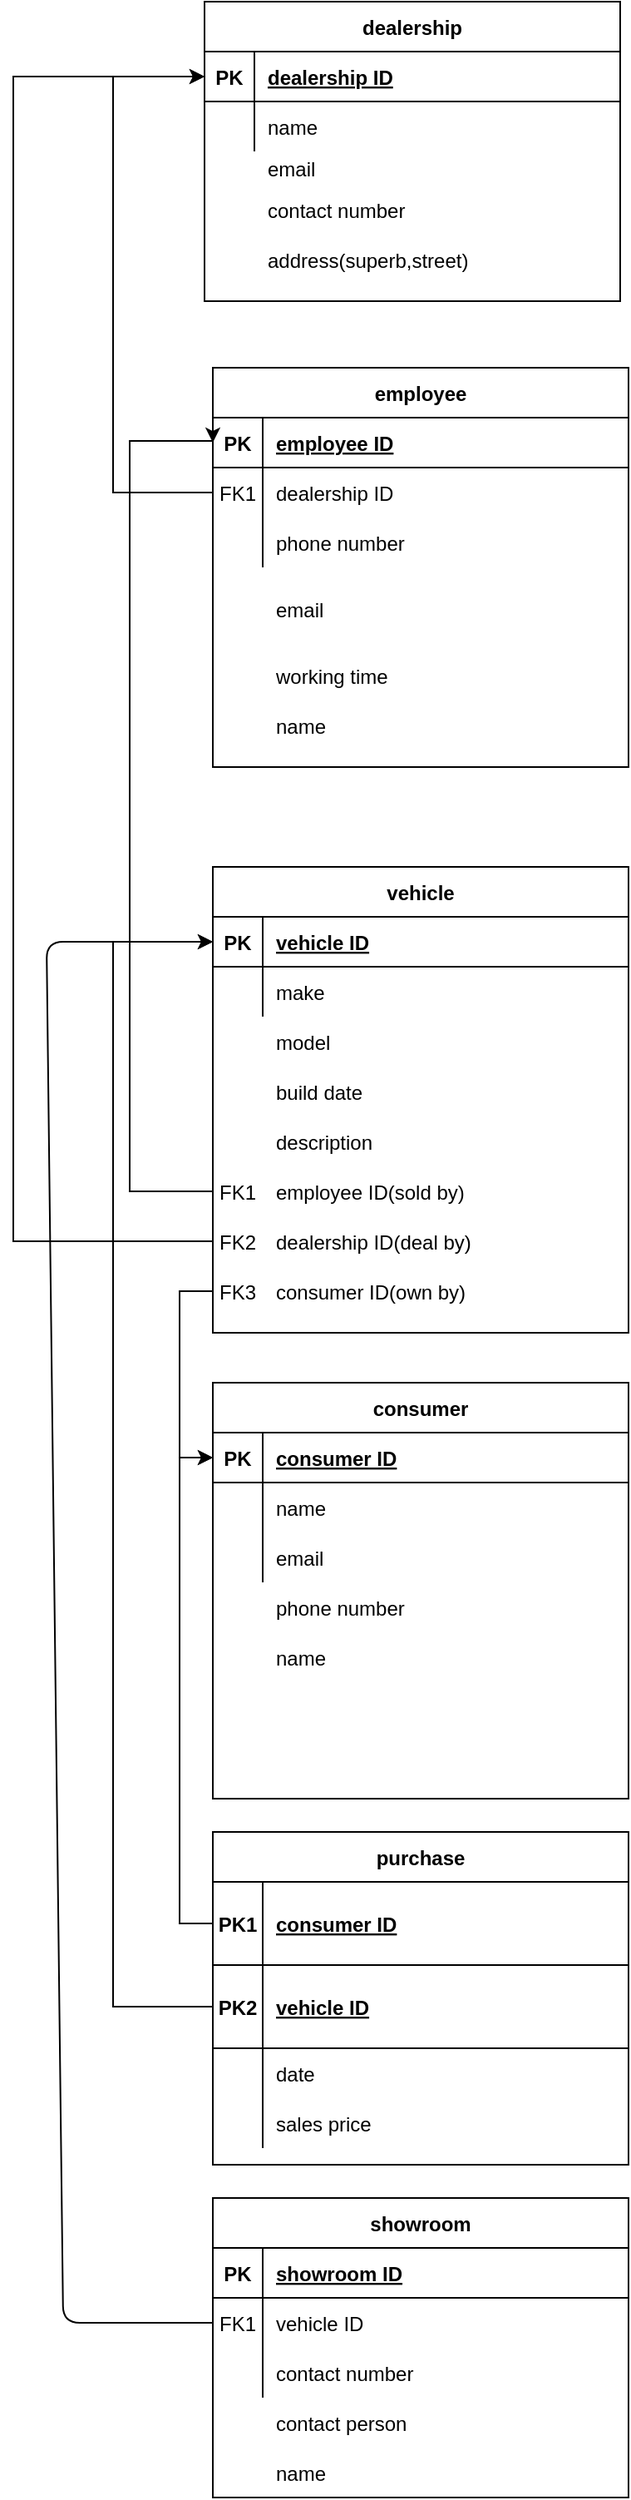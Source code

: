 <mxfile version="14.4.3" type="github">
  <diagram id="R2lEEEUBdFMjLlhIrx00" name="Page-1">
    <mxGraphModel dx="2071" dy="682" grid="1" gridSize="10" guides="1" tooltips="1" connect="1" arrows="1" fold="1" page="1" pageScale="1" pageWidth="850" pageHeight="1100" math="0" shadow="0" extFonts="Permanent Marker^https://fonts.googleapis.com/css?family=Permanent+Marker">
      <root>
        <mxCell id="0" />
        <mxCell id="1" parent="0" />
        <mxCell id="C-vyLk0tnHw3VtMMgP7b-2" value="employee" style="shape=table;startSize=30;container=1;collapsible=1;childLayout=tableLayout;fixedRows=1;rowLines=0;fontStyle=1;align=center;resizeLast=1;" parent="1" vertex="1">
          <mxGeometry x="120" y="390" width="250" height="240" as="geometry" />
        </mxCell>
        <mxCell id="C-vyLk0tnHw3VtMMgP7b-3" value="" style="shape=partialRectangle;collapsible=0;dropTarget=0;pointerEvents=0;fillColor=none;points=[[0,0.5],[1,0.5]];portConstraint=eastwest;top=0;left=0;right=0;bottom=1;" parent="C-vyLk0tnHw3VtMMgP7b-2" vertex="1">
          <mxGeometry y="30" width="250" height="30" as="geometry" />
        </mxCell>
        <mxCell id="C-vyLk0tnHw3VtMMgP7b-4" value="PK" style="shape=partialRectangle;overflow=hidden;connectable=0;fillColor=none;top=0;left=0;bottom=0;right=0;fontStyle=1;" parent="C-vyLk0tnHw3VtMMgP7b-3" vertex="1">
          <mxGeometry width="30" height="30" as="geometry" />
        </mxCell>
        <mxCell id="C-vyLk0tnHw3VtMMgP7b-5" value="employee ID" style="shape=partialRectangle;overflow=hidden;connectable=0;fillColor=none;top=0;left=0;bottom=0;right=0;align=left;spacingLeft=6;fontStyle=5;" parent="C-vyLk0tnHw3VtMMgP7b-3" vertex="1">
          <mxGeometry x="30" width="220" height="30" as="geometry" />
        </mxCell>
        <mxCell id="C-vyLk0tnHw3VtMMgP7b-6" value="" style="shape=partialRectangle;collapsible=0;dropTarget=0;pointerEvents=0;fillColor=none;points=[[0,0.5],[1,0.5]];portConstraint=eastwest;top=0;left=0;right=0;bottom=0;" parent="C-vyLk0tnHw3VtMMgP7b-2" vertex="1">
          <mxGeometry y="60" width="250" height="30" as="geometry" />
        </mxCell>
        <mxCell id="C-vyLk0tnHw3VtMMgP7b-7" value="FK1" style="shape=partialRectangle;overflow=hidden;connectable=0;fillColor=none;top=0;left=0;bottom=0;right=0;" parent="C-vyLk0tnHw3VtMMgP7b-6" vertex="1">
          <mxGeometry width="30" height="30" as="geometry" />
        </mxCell>
        <mxCell id="C-vyLk0tnHw3VtMMgP7b-8" value="dealership ID" style="shape=partialRectangle;overflow=hidden;connectable=0;fillColor=none;top=0;left=0;bottom=0;right=0;align=left;spacingLeft=6;" parent="C-vyLk0tnHw3VtMMgP7b-6" vertex="1">
          <mxGeometry x="30" width="220" height="30" as="geometry" />
        </mxCell>
        <mxCell id="C-vyLk0tnHw3VtMMgP7b-9" value="" style="shape=partialRectangle;collapsible=0;dropTarget=0;pointerEvents=0;fillColor=none;points=[[0,0.5],[1,0.5]];portConstraint=eastwest;top=0;left=0;right=0;bottom=0;" parent="C-vyLk0tnHw3VtMMgP7b-2" vertex="1">
          <mxGeometry y="90" width="250" height="30" as="geometry" />
        </mxCell>
        <mxCell id="C-vyLk0tnHw3VtMMgP7b-10" value="" style="shape=partialRectangle;overflow=hidden;connectable=0;fillColor=none;top=0;left=0;bottom=0;right=0;" parent="C-vyLk0tnHw3VtMMgP7b-9" vertex="1">
          <mxGeometry width="30" height="30" as="geometry" />
        </mxCell>
        <mxCell id="C-vyLk0tnHw3VtMMgP7b-11" value="phone number" style="shape=partialRectangle;overflow=hidden;connectable=0;fillColor=none;top=0;left=0;bottom=0;right=0;align=left;spacingLeft=6;" parent="C-vyLk0tnHw3VtMMgP7b-9" vertex="1">
          <mxGeometry x="30" width="220" height="30" as="geometry" />
        </mxCell>
        <mxCell id="C-vyLk0tnHw3VtMMgP7b-13" value="consumer" style="shape=table;startSize=30;container=1;collapsible=1;childLayout=tableLayout;fixedRows=1;rowLines=0;fontStyle=1;align=center;resizeLast=1;" parent="1" vertex="1">
          <mxGeometry x="120" y="1000" width="250" height="250" as="geometry" />
        </mxCell>
        <mxCell id="C-vyLk0tnHw3VtMMgP7b-14" value="" style="shape=partialRectangle;collapsible=0;dropTarget=0;pointerEvents=0;fillColor=none;points=[[0,0.5],[1,0.5]];portConstraint=eastwest;top=0;left=0;right=0;bottom=1;" parent="C-vyLk0tnHw3VtMMgP7b-13" vertex="1">
          <mxGeometry y="30" width="250" height="30" as="geometry" />
        </mxCell>
        <mxCell id="C-vyLk0tnHw3VtMMgP7b-15" value="PK" style="shape=partialRectangle;overflow=hidden;connectable=0;fillColor=none;top=0;left=0;bottom=0;right=0;fontStyle=1;" parent="C-vyLk0tnHw3VtMMgP7b-14" vertex="1">
          <mxGeometry width="30" height="30" as="geometry" />
        </mxCell>
        <mxCell id="C-vyLk0tnHw3VtMMgP7b-16" value="consumer ID" style="shape=partialRectangle;overflow=hidden;connectable=0;fillColor=none;top=0;left=0;bottom=0;right=0;align=left;spacingLeft=6;fontStyle=5;" parent="C-vyLk0tnHw3VtMMgP7b-14" vertex="1">
          <mxGeometry x="30" width="220" height="30" as="geometry" />
        </mxCell>
        <mxCell id="C-vyLk0tnHw3VtMMgP7b-17" value="" style="shape=partialRectangle;collapsible=0;dropTarget=0;pointerEvents=0;fillColor=none;points=[[0,0.5],[1,0.5]];portConstraint=eastwest;top=0;left=0;right=0;bottom=0;" parent="C-vyLk0tnHw3VtMMgP7b-13" vertex="1">
          <mxGeometry y="60" width="250" height="30" as="geometry" />
        </mxCell>
        <mxCell id="C-vyLk0tnHw3VtMMgP7b-18" value="" style="shape=partialRectangle;overflow=hidden;connectable=0;fillColor=none;top=0;left=0;bottom=0;right=0;" parent="C-vyLk0tnHw3VtMMgP7b-17" vertex="1">
          <mxGeometry width="30" height="30" as="geometry" />
        </mxCell>
        <mxCell id="C-vyLk0tnHw3VtMMgP7b-19" value="name" style="shape=partialRectangle;overflow=hidden;connectable=0;fillColor=none;top=0;left=0;bottom=0;right=0;align=left;spacingLeft=6;" parent="C-vyLk0tnHw3VtMMgP7b-17" vertex="1">
          <mxGeometry x="30" width="220" height="30" as="geometry" />
        </mxCell>
        <mxCell id="C-vyLk0tnHw3VtMMgP7b-20" value="" style="shape=partialRectangle;collapsible=0;dropTarget=0;pointerEvents=0;fillColor=none;points=[[0,0.5],[1,0.5]];portConstraint=eastwest;top=0;left=0;right=0;bottom=0;" parent="C-vyLk0tnHw3VtMMgP7b-13" vertex="1">
          <mxGeometry y="90" width="250" height="30" as="geometry" />
        </mxCell>
        <mxCell id="C-vyLk0tnHw3VtMMgP7b-21" value="" style="shape=partialRectangle;overflow=hidden;connectable=0;fillColor=none;top=0;left=0;bottom=0;right=0;" parent="C-vyLk0tnHw3VtMMgP7b-20" vertex="1">
          <mxGeometry width="30" height="30" as="geometry" />
        </mxCell>
        <mxCell id="C-vyLk0tnHw3VtMMgP7b-22" value="email" style="shape=partialRectangle;overflow=hidden;connectable=0;fillColor=none;top=0;left=0;bottom=0;right=0;align=left;spacingLeft=6;" parent="C-vyLk0tnHw3VtMMgP7b-20" vertex="1">
          <mxGeometry x="30" width="220" height="30" as="geometry" />
        </mxCell>
        <mxCell id="C-vyLk0tnHw3VtMMgP7b-23" value="dealership" style="shape=table;startSize=30;container=1;collapsible=1;childLayout=tableLayout;fixedRows=1;rowLines=0;fontStyle=1;align=center;resizeLast=1;" parent="1" vertex="1">
          <mxGeometry x="115" y="170" width="250" height="180" as="geometry" />
        </mxCell>
        <mxCell id="C-vyLk0tnHw3VtMMgP7b-24" value="" style="shape=partialRectangle;collapsible=0;dropTarget=0;pointerEvents=0;fillColor=none;points=[[0,0.5],[1,0.5]];portConstraint=eastwest;top=0;left=0;right=0;bottom=1;" parent="C-vyLk0tnHw3VtMMgP7b-23" vertex="1">
          <mxGeometry y="30" width="250" height="30" as="geometry" />
        </mxCell>
        <mxCell id="C-vyLk0tnHw3VtMMgP7b-25" value="PK" style="shape=partialRectangle;overflow=hidden;connectable=0;fillColor=none;top=0;left=0;bottom=0;right=0;fontStyle=1;" parent="C-vyLk0tnHw3VtMMgP7b-24" vertex="1">
          <mxGeometry width="30" height="30" as="geometry" />
        </mxCell>
        <mxCell id="C-vyLk0tnHw3VtMMgP7b-26" value="dealership ID" style="shape=partialRectangle;overflow=hidden;connectable=0;fillColor=none;top=0;left=0;bottom=0;right=0;align=left;spacingLeft=6;fontStyle=5;" parent="C-vyLk0tnHw3VtMMgP7b-24" vertex="1">
          <mxGeometry x="30" width="220" height="30" as="geometry" />
        </mxCell>
        <mxCell id="C-vyLk0tnHw3VtMMgP7b-27" value="" style="shape=partialRectangle;collapsible=0;dropTarget=0;pointerEvents=0;fillColor=none;points=[[0,0.5],[1,0.5]];portConstraint=eastwest;top=0;left=0;right=0;bottom=0;" parent="C-vyLk0tnHw3VtMMgP7b-23" vertex="1">
          <mxGeometry y="60" width="250" height="30" as="geometry" />
        </mxCell>
        <mxCell id="C-vyLk0tnHw3VtMMgP7b-28" value="" style="shape=partialRectangle;overflow=hidden;connectable=0;fillColor=none;top=0;left=0;bottom=0;right=0;" parent="C-vyLk0tnHw3VtMMgP7b-27" vertex="1">
          <mxGeometry width="30" height="30" as="geometry" />
        </mxCell>
        <mxCell id="C-vyLk0tnHw3VtMMgP7b-29" value="name" style="shape=partialRectangle;overflow=hidden;connectable=0;fillColor=none;top=0;left=0;bottom=0;right=0;align=left;spacingLeft=6;" parent="C-vyLk0tnHw3VtMMgP7b-27" vertex="1">
          <mxGeometry x="30" width="220" height="30" as="geometry" />
        </mxCell>
        <mxCell id="em-M-42jkrX7Ji7xPdvi-9" value="email" style="shape=partialRectangle;overflow=hidden;connectable=0;fillColor=none;top=0;left=0;bottom=0;right=0;align=left;spacingLeft=6;" parent="1" vertex="1">
          <mxGeometry x="145" y="255" width="220" height="30" as="geometry" />
        </mxCell>
        <mxCell id="em-M-42jkrX7Ji7xPdvi-10" value="contact number" style="shape=partialRectangle;overflow=hidden;connectable=0;fillColor=none;top=0;left=0;bottom=0;right=0;align=left;spacingLeft=6;" parent="1" vertex="1">
          <mxGeometry x="145" y="280" width="220" height="30" as="geometry" />
        </mxCell>
        <mxCell id="em-M-42jkrX7Ji7xPdvi-15" value="address(superb,street)" style="shape=partialRectangle;overflow=hidden;connectable=0;fillColor=none;top=0;left=0;bottom=0;right=0;align=left;spacingLeft=6;" parent="1" vertex="1">
          <mxGeometry x="145" y="310" width="220" height="30" as="geometry" />
        </mxCell>
        <mxCell id="em-M-42jkrX7Ji7xPdvi-17" value="vehicle" style="shape=table;startSize=30;container=1;collapsible=1;childLayout=tableLayout;fixedRows=1;rowLines=0;fontStyle=1;align=center;resizeLast=1;" parent="1" vertex="1">
          <mxGeometry x="120" y="690" width="250" height="280" as="geometry" />
        </mxCell>
        <mxCell id="em-M-42jkrX7Ji7xPdvi-18" value="" style="shape=partialRectangle;collapsible=0;dropTarget=0;pointerEvents=0;fillColor=none;points=[[0,0.5],[1,0.5]];portConstraint=eastwest;top=0;left=0;right=0;bottom=1;" parent="em-M-42jkrX7Ji7xPdvi-17" vertex="1">
          <mxGeometry y="30" width="250" height="30" as="geometry" />
        </mxCell>
        <mxCell id="em-M-42jkrX7Ji7xPdvi-19" value="PK" style="shape=partialRectangle;overflow=hidden;connectable=0;fillColor=none;top=0;left=0;bottom=0;right=0;fontStyle=1;" parent="em-M-42jkrX7Ji7xPdvi-18" vertex="1">
          <mxGeometry width="30" height="30" as="geometry" />
        </mxCell>
        <mxCell id="em-M-42jkrX7Ji7xPdvi-20" value="vehicle ID" style="shape=partialRectangle;overflow=hidden;connectable=0;fillColor=none;top=0;left=0;bottom=0;right=0;align=left;spacingLeft=6;fontStyle=5;" parent="em-M-42jkrX7Ji7xPdvi-18" vertex="1">
          <mxGeometry x="30" width="220" height="30" as="geometry" />
        </mxCell>
        <mxCell id="em-M-42jkrX7Ji7xPdvi-21" value="" style="shape=partialRectangle;collapsible=0;dropTarget=0;pointerEvents=0;fillColor=none;points=[[0,0.5],[1,0.5]];portConstraint=eastwest;top=0;left=0;right=0;bottom=0;" parent="em-M-42jkrX7Ji7xPdvi-17" vertex="1">
          <mxGeometry y="60" width="250" height="30" as="geometry" />
        </mxCell>
        <mxCell id="em-M-42jkrX7Ji7xPdvi-22" value="" style="shape=partialRectangle;overflow=hidden;connectable=0;fillColor=none;top=0;left=0;bottom=0;right=0;" parent="em-M-42jkrX7Ji7xPdvi-21" vertex="1">
          <mxGeometry width="30" height="30" as="geometry" />
        </mxCell>
        <mxCell id="em-M-42jkrX7Ji7xPdvi-23" value="make" style="shape=partialRectangle;overflow=hidden;connectable=0;fillColor=none;top=0;left=0;bottom=0;right=0;align=left;spacingLeft=6;" parent="em-M-42jkrX7Ji7xPdvi-21" vertex="1">
          <mxGeometry x="30" width="220" height="30" as="geometry" />
        </mxCell>
        <mxCell id="KPF97uARL9qkCsbA2s35-3" value="email" style="shape=partialRectangle;overflow=hidden;connectable=0;fillColor=none;top=0;left=0;bottom=0;right=0;align=left;spacingLeft=6;" parent="1" vertex="1">
          <mxGeometry x="150" y="520" width="220" height="30" as="geometry" />
        </mxCell>
        <mxCell id="KPF97uARL9qkCsbA2s35-4" value="working time" style="shape=partialRectangle;overflow=hidden;connectable=0;fillColor=none;top=0;left=0;bottom=0;right=0;align=left;spacingLeft=6;" parent="1" vertex="1">
          <mxGeometry x="150" y="560" width="220" height="30" as="geometry" />
        </mxCell>
        <mxCell id="KPF97uARL9qkCsbA2s35-5" value="" style="shape=partialRectangle;collapsible=0;dropTarget=0;pointerEvents=0;fillColor=none;points=[[0,0.5],[1,0.5]];portConstraint=eastwest;top=0;left=0;right=0;bottom=0;" parent="1" vertex="1">
          <mxGeometry x="120" y="810" width="250" height="30" as="geometry" />
        </mxCell>
        <mxCell id="KPF97uARL9qkCsbA2s35-6" value="" style="shape=partialRectangle;overflow=hidden;connectable=0;fillColor=none;top=0;left=0;bottom=0;right=0;" parent="KPF97uARL9qkCsbA2s35-5" vertex="1">
          <mxGeometry width="30" height="30" as="geometry" />
        </mxCell>
        <mxCell id="KPF97uARL9qkCsbA2s35-7" value="build date" style="shape=partialRectangle;overflow=hidden;connectable=0;fillColor=none;top=0;left=0;bottom=0;right=0;align=left;spacingLeft=6;" parent="KPF97uARL9qkCsbA2s35-5" vertex="1">
          <mxGeometry x="30" width="220" height="30" as="geometry" />
        </mxCell>
        <mxCell id="KPF97uARL9qkCsbA2s35-8" value="" style="shape=partialRectangle;collapsible=0;dropTarget=0;pointerEvents=0;fillColor=none;points=[[0,0.5],[1,0.5]];portConstraint=eastwest;top=0;left=0;right=0;bottom=0;" parent="1" vertex="1">
          <mxGeometry x="120" y="840" width="250" height="30" as="geometry" />
        </mxCell>
        <mxCell id="KPF97uARL9qkCsbA2s35-9" value="" style="shape=partialRectangle;overflow=hidden;connectable=0;fillColor=none;top=0;left=0;bottom=0;right=0;" parent="KPF97uARL9qkCsbA2s35-8" vertex="1">
          <mxGeometry width="30" height="30" as="geometry" />
        </mxCell>
        <mxCell id="KPF97uARL9qkCsbA2s35-10" value="description" style="shape=partialRectangle;overflow=hidden;connectable=0;fillColor=none;top=0;left=0;bottom=0;right=0;align=left;spacingLeft=6;" parent="KPF97uARL9qkCsbA2s35-8" vertex="1">
          <mxGeometry x="30" width="220" height="30" as="geometry" />
        </mxCell>
        <mxCell id="KPF97uARL9qkCsbA2s35-11" value="" style="shape=partialRectangle;collapsible=0;dropTarget=0;pointerEvents=0;fillColor=none;points=[[0,0.5],[1,0.5]];portConstraint=eastwest;top=0;left=0;right=0;bottom=0;" parent="1" vertex="1">
          <mxGeometry x="120" y="780" width="250" height="30" as="geometry" />
        </mxCell>
        <mxCell id="KPF97uARL9qkCsbA2s35-12" value="" style="shape=partialRectangle;overflow=hidden;connectable=0;fillColor=none;top=0;left=0;bottom=0;right=0;" parent="KPF97uARL9qkCsbA2s35-11" vertex="1">
          <mxGeometry width="30" height="30" as="geometry" />
        </mxCell>
        <mxCell id="KPF97uARL9qkCsbA2s35-13" value="model" style="shape=partialRectangle;overflow=hidden;connectable=0;fillColor=none;top=0;left=0;bottom=0;right=0;align=left;spacingLeft=6;" parent="KPF97uARL9qkCsbA2s35-11" vertex="1">
          <mxGeometry x="30" width="220" height="30" as="geometry" />
        </mxCell>
        <mxCell id="KPF97uARL9qkCsbA2s35-14" value="name" style="shape=partialRectangle;overflow=hidden;connectable=0;fillColor=none;top=0;left=0;bottom=0;right=0;align=left;spacingLeft=6;" parent="1" vertex="1">
          <mxGeometry x="150" y="1150" width="220" height="30" as="geometry" />
        </mxCell>
        <mxCell id="KPF97uARL9qkCsbA2s35-15" value="phone number" style="shape=partialRectangle;overflow=hidden;connectable=0;fillColor=none;top=0;left=0;bottom=0;right=0;align=left;spacingLeft=6;" parent="1" vertex="1">
          <mxGeometry x="150" y="1120" width="220" height="30" as="geometry" />
        </mxCell>
        <mxCell id="KPF97uARL9qkCsbA2s35-17" value="showroom" style="shape=table;startSize=30;container=1;collapsible=1;childLayout=tableLayout;fixedRows=1;rowLines=0;fontStyle=1;align=center;resizeLast=1;" parent="1" vertex="1">
          <mxGeometry x="120" y="1490" width="250" height="180" as="geometry" />
        </mxCell>
        <mxCell id="KPF97uARL9qkCsbA2s35-18" value="" style="shape=partialRectangle;collapsible=0;dropTarget=0;pointerEvents=0;fillColor=none;points=[[0,0.5],[1,0.5]];portConstraint=eastwest;top=0;left=0;right=0;bottom=1;" parent="KPF97uARL9qkCsbA2s35-17" vertex="1">
          <mxGeometry y="30" width="250" height="30" as="geometry" />
        </mxCell>
        <mxCell id="KPF97uARL9qkCsbA2s35-19" value="PK" style="shape=partialRectangle;overflow=hidden;connectable=0;fillColor=none;top=0;left=0;bottom=0;right=0;fontStyle=1;" parent="KPF97uARL9qkCsbA2s35-18" vertex="1">
          <mxGeometry width="30" height="30" as="geometry" />
        </mxCell>
        <mxCell id="KPF97uARL9qkCsbA2s35-20" value="showroom ID" style="shape=partialRectangle;overflow=hidden;connectable=0;fillColor=none;top=0;left=0;bottom=0;right=0;align=left;spacingLeft=6;fontStyle=5;" parent="KPF97uARL9qkCsbA2s35-18" vertex="1">
          <mxGeometry x="30" width="220" height="30" as="geometry" />
        </mxCell>
        <mxCell id="KPF97uARL9qkCsbA2s35-21" value="" style="shape=partialRectangle;collapsible=0;dropTarget=0;pointerEvents=0;fillColor=none;points=[[0,0.5],[1,0.5]];portConstraint=eastwest;top=0;left=0;right=0;bottom=0;" parent="KPF97uARL9qkCsbA2s35-17" vertex="1">
          <mxGeometry y="60" width="250" height="30" as="geometry" />
        </mxCell>
        <mxCell id="KPF97uARL9qkCsbA2s35-22" value="FK1" style="shape=partialRectangle;overflow=hidden;connectable=0;fillColor=none;top=0;left=0;bottom=0;right=0;" parent="KPF97uARL9qkCsbA2s35-21" vertex="1">
          <mxGeometry width="30" height="30" as="geometry" />
        </mxCell>
        <mxCell id="KPF97uARL9qkCsbA2s35-23" value="vehicle ID" style="shape=partialRectangle;overflow=hidden;connectable=0;fillColor=none;top=0;left=0;bottom=0;right=0;align=left;spacingLeft=6;" parent="KPF97uARL9qkCsbA2s35-21" vertex="1">
          <mxGeometry x="30" width="220" height="30" as="geometry" />
        </mxCell>
        <mxCell id="KPF97uARL9qkCsbA2s35-29" value="" style="shape=partialRectangle;collapsible=0;dropTarget=0;pointerEvents=0;fillColor=none;points=[[0,0.5],[1,0.5]];portConstraint=eastwest;top=0;left=0;right=0;bottom=0;" parent="KPF97uARL9qkCsbA2s35-17" vertex="1">
          <mxGeometry y="90" width="250" height="30" as="geometry" />
        </mxCell>
        <mxCell id="KPF97uARL9qkCsbA2s35-30" value="" style="shape=partialRectangle;overflow=hidden;connectable=0;fillColor=none;top=0;left=0;bottom=0;right=0;" parent="KPF97uARL9qkCsbA2s35-29" vertex="1">
          <mxGeometry width="30" height="30" as="geometry" />
        </mxCell>
        <mxCell id="KPF97uARL9qkCsbA2s35-31" value="contact number" style="shape=partialRectangle;overflow=hidden;connectable=0;fillColor=none;top=0;left=0;bottom=0;right=0;align=left;spacingLeft=6;" parent="KPF97uARL9qkCsbA2s35-29" vertex="1">
          <mxGeometry x="30" width="220" height="30" as="geometry" />
        </mxCell>
        <mxCell id="KPF97uARL9qkCsbA2s35-25" value="contact person" style="shape=partialRectangle;overflow=hidden;connectable=0;fillColor=none;top=0;left=0;bottom=0;right=0;align=left;spacingLeft=6;" parent="1" vertex="1">
          <mxGeometry x="150" y="1610" width="220" height="30" as="geometry" />
        </mxCell>
        <mxCell id="KPF97uARL9qkCsbA2s35-27" value="name" style="shape=partialRectangle;overflow=hidden;connectable=0;fillColor=none;top=0;left=0;bottom=0;right=0;align=left;spacingLeft=6;" parent="1" vertex="1">
          <mxGeometry x="150" y="1640" width="220" height="30" as="geometry" />
        </mxCell>
        <mxCell id="2_PyIz9dCsxSphYt3JU6-11" value="name" style="shape=partialRectangle;overflow=hidden;connectable=0;fillColor=none;top=0;left=0;bottom=0;right=0;align=left;spacingLeft=6;" vertex="1" parent="1">
          <mxGeometry x="150" y="590" width="220" height="30" as="geometry" />
        </mxCell>
        <mxCell id="2_PyIz9dCsxSphYt3JU6-20" style="edgeStyle=orthogonalEdgeStyle;rounded=0;orthogonalLoop=1;jettySize=auto;html=1;exitX=0;exitY=0.5;exitDx=0;exitDy=0;entryX=0;entryY=0.5;entryDx=0;entryDy=0;" edge="1" parent="1" source="2_PyIz9dCsxSphYt3JU6-13" target="C-vyLk0tnHw3VtMMgP7b-3">
          <mxGeometry relative="1" as="geometry">
            <mxPoint x="90" y="440" as="targetPoint" />
            <Array as="points">
              <mxPoint x="70" y="885" />
              <mxPoint x="70" y="434" />
            </Array>
          </mxGeometry>
        </mxCell>
        <mxCell id="2_PyIz9dCsxSphYt3JU6-13" value="" style="shape=partialRectangle;collapsible=0;dropTarget=0;pointerEvents=0;fillColor=none;points=[[0,0.5],[1,0.5]];portConstraint=eastwest;top=0;left=0;right=0;bottom=0;" vertex="1" parent="1">
          <mxGeometry x="120" y="870" width="250" height="30" as="geometry" />
        </mxCell>
        <mxCell id="2_PyIz9dCsxSphYt3JU6-14" value="FK1" style="shape=partialRectangle;overflow=hidden;connectable=0;fillColor=none;top=0;left=0;bottom=0;right=0;" vertex="1" parent="2_PyIz9dCsxSphYt3JU6-13">
          <mxGeometry width="30" height="30" as="geometry" />
        </mxCell>
        <mxCell id="2_PyIz9dCsxSphYt3JU6-15" value="employee ID(sold by)" style="shape=partialRectangle;overflow=hidden;connectable=0;fillColor=none;top=0;left=0;bottom=0;right=0;align=left;spacingLeft=6;" vertex="1" parent="2_PyIz9dCsxSphYt3JU6-13">
          <mxGeometry x="30" width="220" height="30" as="geometry" />
        </mxCell>
        <mxCell id="2_PyIz9dCsxSphYt3JU6-19" style="edgeStyle=orthogonalEdgeStyle;rounded=0;orthogonalLoop=1;jettySize=auto;html=1;entryX=0;entryY=0.5;entryDx=0;entryDy=0;" edge="1" parent="1" source="C-vyLk0tnHw3VtMMgP7b-6" target="C-vyLk0tnHw3VtMMgP7b-24">
          <mxGeometry relative="1" as="geometry">
            <Array as="points">
              <mxPoint x="60" y="465" />
              <mxPoint x="60" y="215" />
            </Array>
          </mxGeometry>
        </mxCell>
        <mxCell id="2_PyIz9dCsxSphYt3JU6-21" value="" style="endArrow=classic;html=1;entryX=0;entryY=0.5;entryDx=0;entryDy=0;exitX=0;exitY=0.5;exitDx=0;exitDy=0;" edge="1" parent="1" source="KPF97uARL9qkCsbA2s35-21" target="em-M-42jkrX7Ji7xPdvi-18">
          <mxGeometry width="50" height="50" relative="1" as="geometry">
            <mxPoint x="120" y="1330" as="sourcePoint" />
            <mxPoint x="40" y="730" as="targetPoint" />
            <Array as="points">
              <mxPoint x="30" y="1565" />
              <mxPoint x="20" y="735" />
            </Array>
          </mxGeometry>
        </mxCell>
        <mxCell id="2_PyIz9dCsxSphYt3JU6-24" value="purchase" style="shape=table;startSize=30;container=1;collapsible=1;childLayout=tableLayout;fixedRows=1;rowLines=0;fontStyle=1;align=center;resizeLast=1;" vertex="1" parent="1">
          <mxGeometry x="120" y="1270" width="250" height="200" as="geometry" />
        </mxCell>
        <mxCell id="2_PyIz9dCsxSphYt3JU6-25" value="" style="shape=partialRectangle;collapsible=0;dropTarget=0;pointerEvents=0;fillColor=none;top=0;left=0;bottom=1;right=0;points=[[0,0.5],[1,0.5]];portConstraint=eastwest;" vertex="1" parent="2_PyIz9dCsxSphYt3JU6-24">
          <mxGeometry y="30" width="250" height="50" as="geometry" />
        </mxCell>
        <mxCell id="2_PyIz9dCsxSphYt3JU6-26" value="PK1" style="shape=partialRectangle;connectable=0;fillColor=none;top=0;left=0;bottom=0;right=0;fontStyle=1;overflow=hidden;" vertex="1" parent="2_PyIz9dCsxSphYt3JU6-25">
          <mxGeometry width="30" height="50" as="geometry" />
        </mxCell>
        <mxCell id="2_PyIz9dCsxSphYt3JU6-27" value="consumer ID" style="shape=partialRectangle;connectable=0;fillColor=none;top=0;left=0;bottom=0;right=0;align=left;spacingLeft=6;fontStyle=5;overflow=hidden;" vertex="1" parent="2_PyIz9dCsxSphYt3JU6-25">
          <mxGeometry x="30" width="220" height="50" as="geometry" />
        </mxCell>
        <mxCell id="2_PyIz9dCsxSphYt3JU6-37" value="" style="shape=partialRectangle;collapsible=0;dropTarget=0;pointerEvents=0;fillColor=none;top=0;left=0;bottom=1;right=0;points=[[0,0.5],[1,0.5]];portConstraint=eastwest;" vertex="1" parent="2_PyIz9dCsxSphYt3JU6-24">
          <mxGeometry y="80" width="250" height="50" as="geometry" />
        </mxCell>
        <mxCell id="2_PyIz9dCsxSphYt3JU6-38" value="PK2" style="shape=partialRectangle;connectable=0;fillColor=none;top=0;left=0;bottom=0;right=0;fontStyle=1;overflow=hidden;" vertex="1" parent="2_PyIz9dCsxSphYt3JU6-37">
          <mxGeometry width="30" height="50" as="geometry" />
        </mxCell>
        <mxCell id="2_PyIz9dCsxSphYt3JU6-39" value="vehicle ID" style="shape=partialRectangle;connectable=0;fillColor=none;top=0;left=0;bottom=0;right=0;align=left;spacingLeft=6;fontStyle=5;overflow=hidden;" vertex="1" parent="2_PyIz9dCsxSphYt3JU6-37">
          <mxGeometry x="30" width="220" height="50" as="geometry" />
        </mxCell>
        <mxCell id="2_PyIz9dCsxSphYt3JU6-31" value="" style="shape=partialRectangle;collapsible=0;dropTarget=0;pointerEvents=0;fillColor=none;top=0;left=0;bottom=0;right=0;points=[[0,0.5],[1,0.5]];portConstraint=eastwest;" vertex="1" parent="2_PyIz9dCsxSphYt3JU6-24">
          <mxGeometry y="130" width="250" height="30" as="geometry" />
        </mxCell>
        <mxCell id="2_PyIz9dCsxSphYt3JU6-32" value="" style="shape=partialRectangle;connectable=0;fillColor=none;top=0;left=0;bottom=0;right=0;editable=1;overflow=hidden;" vertex="1" parent="2_PyIz9dCsxSphYt3JU6-31">
          <mxGeometry width="30" height="30" as="geometry" />
        </mxCell>
        <mxCell id="2_PyIz9dCsxSphYt3JU6-33" value="date" style="shape=partialRectangle;connectable=0;fillColor=none;top=0;left=0;bottom=0;right=0;align=left;spacingLeft=6;overflow=hidden;" vertex="1" parent="2_PyIz9dCsxSphYt3JU6-31">
          <mxGeometry x="30" width="220" height="30" as="geometry" />
        </mxCell>
        <mxCell id="2_PyIz9dCsxSphYt3JU6-34" value="" style="shape=partialRectangle;collapsible=0;dropTarget=0;pointerEvents=0;fillColor=none;top=0;left=0;bottom=0;right=0;points=[[0,0.5],[1,0.5]];portConstraint=eastwest;" vertex="1" parent="2_PyIz9dCsxSphYt3JU6-24">
          <mxGeometry y="160" width="250" height="30" as="geometry" />
        </mxCell>
        <mxCell id="2_PyIz9dCsxSphYt3JU6-35" value="" style="shape=partialRectangle;connectable=0;fillColor=none;top=0;left=0;bottom=0;right=0;editable=1;overflow=hidden;" vertex="1" parent="2_PyIz9dCsxSphYt3JU6-34">
          <mxGeometry width="30" height="30" as="geometry" />
        </mxCell>
        <mxCell id="2_PyIz9dCsxSphYt3JU6-36" value="sales price" style="shape=partialRectangle;connectable=0;fillColor=none;top=0;left=0;bottom=0;right=0;align=left;spacingLeft=6;overflow=hidden;" vertex="1" parent="2_PyIz9dCsxSphYt3JU6-34">
          <mxGeometry x="30" width="220" height="30" as="geometry" />
        </mxCell>
        <mxCell id="2_PyIz9dCsxSphYt3JU6-40" style="edgeStyle=orthogonalEdgeStyle;rounded=0;orthogonalLoop=1;jettySize=auto;html=1;entryX=0;entryY=0.5;entryDx=0;entryDy=0;" edge="1" parent="1" source="2_PyIz9dCsxSphYt3JU6-25" target="C-vyLk0tnHw3VtMMgP7b-14">
          <mxGeometry relative="1" as="geometry">
            <Array as="points">
              <mxPoint x="100" y="1325" />
              <mxPoint x="100" y="1045" />
            </Array>
          </mxGeometry>
        </mxCell>
        <mxCell id="2_PyIz9dCsxSphYt3JU6-41" style="edgeStyle=orthogonalEdgeStyle;rounded=0;orthogonalLoop=1;jettySize=auto;html=1;entryX=0;entryY=0.5;entryDx=0;entryDy=0;" edge="1" parent="1" source="2_PyIz9dCsxSphYt3JU6-37" target="em-M-42jkrX7Ji7xPdvi-18">
          <mxGeometry relative="1" as="geometry">
            <Array as="points">
              <mxPoint x="60" y="1375" />
              <mxPoint x="60" y="735" />
            </Array>
          </mxGeometry>
        </mxCell>
        <mxCell id="2_PyIz9dCsxSphYt3JU6-45" style="edgeStyle=orthogonalEdgeStyle;rounded=0;orthogonalLoop=1;jettySize=auto;html=1;entryX=0;entryY=0.5;entryDx=0;entryDy=0;" edge="1" parent="1" source="2_PyIz9dCsxSphYt3JU6-42" target="C-vyLk0tnHw3VtMMgP7b-24">
          <mxGeometry relative="1" as="geometry">
            <mxPoint x="10" y="170.0" as="targetPoint" />
            <Array as="points">
              <mxPoint y="915" />
              <mxPoint y="215" />
            </Array>
          </mxGeometry>
        </mxCell>
        <mxCell id="2_PyIz9dCsxSphYt3JU6-42" value="" style="shape=partialRectangle;collapsible=0;dropTarget=0;pointerEvents=0;fillColor=none;points=[[0,0.5],[1,0.5]];portConstraint=eastwest;top=0;left=0;right=0;bottom=0;" vertex="1" parent="1">
          <mxGeometry x="120" y="900" width="250" height="30" as="geometry" />
        </mxCell>
        <mxCell id="2_PyIz9dCsxSphYt3JU6-43" value="FK2" style="shape=partialRectangle;overflow=hidden;connectable=0;fillColor=none;top=0;left=0;bottom=0;right=0;" vertex="1" parent="2_PyIz9dCsxSphYt3JU6-42">
          <mxGeometry width="30" height="30" as="geometry" />
        </mxCell>
        <mxCell id="2_PyIz9dCsxSphYt3JU6-44" value="dealership ID(deal by)" style="shape=partialRectangle;overflow=hidden;connectable=0;fillColor=none;top=0;left=0;bottom=0;right=0;align=left;spacingLeft=6;" vertex="1" parent="2_PyIz9dCsxSphYt3JU6-42">
          <mxGeometry x="30" width="220" height="30" as="geometry" />
        </mxCell>
        <mxCell id="2_PyIz9dCsxSphYt3JU6-50" style="edgeStyle=orthogonalEdgeStyle;rounded=0;orthogonalLoop=1;jettySize=auto;html=1;entryX=0;entryY=0.5;entryDx=0;entryDy=0;" edge="1" parent="1" source="2_PyIz9dCsxSphYt3JU6-46" target="C-vyLk0tnHw3VtMMgP7b-14">
          <mxGeometry relative="1" as="geometry" />
        </mxCell>
        <mxCell id="2_PyIz9dCsxSphYt3JU6-46" value="" style="shape=partialRectangle;collapsible=0;dropTarget=0;pointerEvents=0;fillColor=none;points=[[0,0.5],[1,0.5]];portConstraint=eastwest;top=0;left=0;right=0;bottom=0;" vertex="1" parent="1">
          <mxGeometry x="120" y="930" width="250" height="30" as="geometry" />
        </mxCell>
        <mxCell id="2_PyIz9dCsxSphYt3JU6-47" value="FK3" style="shape=partialRectangle;overflow=hidden;connectable=0;fillColor=none;top=0;left=0;bottom=0;right=0;" vertex="1" parent="2_PyIz9dCsxSphYt3JU6-46">
          <mxGeometry width="30" height="30" as="geometry" />
        </mxCell>
        <mxCell id="2_PyIz9dCsxSphYt3JU6-48" value="consumer ID(own by)" style="shape=partialRectangle;overflow=hidden;connectable=0;fillColor=none;top=0;left=0;bottom=0;right=0;align=left;spacingLeft=6;" vertex="1" parent="2_PyIz9dCsxSphYt3JU6-46">
          <mxGeometry x="30" width="220" height="30" as="geometry" />
        </mxCell>
      </root>
    </mxGraphModel>
  </diagram>
</mxfile>

